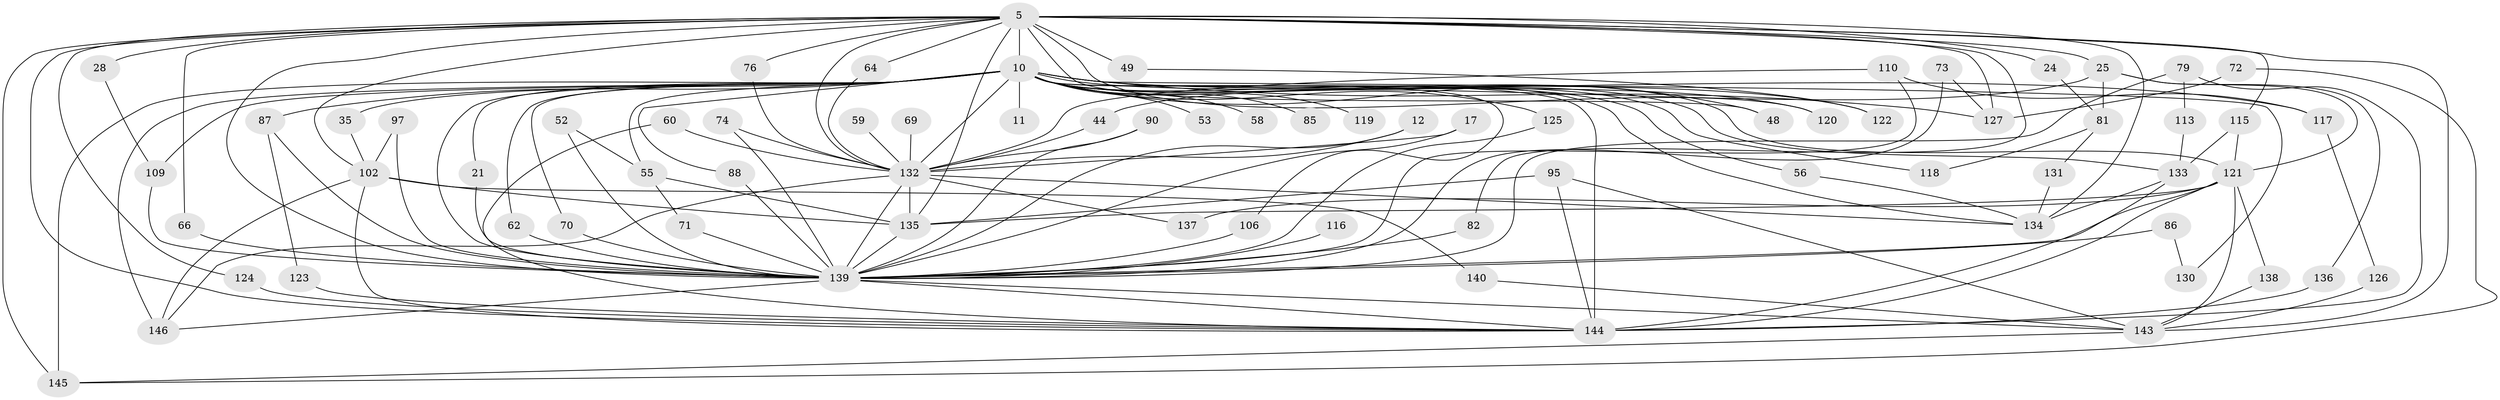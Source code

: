 // original degree distribution, {25: 0.02054794520547945, 28: 0.00684931506849315, 30: 0.00684931506849315, 22: 0.00684931506849315, 24: 0.00684931506849315, 16: 0.00684931506849315, 21: 0.00684931506849315, 29: 0.00684931506849315, 2: 0.5684931506849316, 3: 0.15753424657534246, 4: 0.1095890410958904, 5: 0.0273972602739726, 6: 0.02054794520547945, 8: 0.02054794520547945, 7: 0.0273972602739726}
// Generated by graph-tools (version 1.1) at 2025/45/03/09/25 04:45:03]
// undirected, 73 vertices, 146 edges
graph export_dot {
graph [start="1"]
  node [color=gray90,style=filled];
  5 [super="+3"];
  10 [super="+7+9"];
  11;
  12;
  17;
  21;
  24;
  25 [super="+16"];
  28;
  35;
  44;
  48;
  49;
  52;
  53;
  55 [super="+33"];
  56;
  58;
  59;
  60;
  62;
  64;
  66;
  69;
  70;
  71;
  72;
  73;
  74;
  76;
  79;
  81 [super="+26"];
  82;
  85 [super="+63"];
  86;
  87 [super="+13"];
  88;
  90;
  95 [super="+36"];
  97;
  102 [super="+34"];
  106 [super="+57"];
  109 [super="+20"];
  110 [super="+37"];
  113;
  115 [super="+99+111"];
  116;
  117 [super="+15"];
  118;
  119;
  120;
  121 [super="+54+80+41+89+104"];
  122 [super="+105"];
  123;
  124;
  125 [super="+45"];
  126;
  127 [super="+30"];
  130;
  131;
  132 [super="+6+27+103"];
  133 [super="+43+108"];
  134 [super="+107+61"];
  135 [super="+38+39+112"];
  136;
  137;
  138;
  139 [super="+77+8"];
  140;
  143 [super="+96+114"];
  144 [super="+50+51+65+68+98+142"];
  145 [super="+84+128"];
  146 [super="+129"];
  5 -- 10 [weight=8];
  5 -- 24 [weight=2];
  5 -- 25 [weight=3];
  5 -- 49 [weight=2];
  5 -- 66;
  5 -- 76;
  5 -- 82;
  5 -- 124;
  5 -- 139 [weight=5];
  5 -- 64;
  5 -- 144 [weight=4];
  5 -- 28;
  5 -- 102 [weight=2];
  5 -- 48;
  5 -- 120;
  5 -- 127;
  5 -- 143 [weight=2];
  5 -- 135 [weight=3];
  5 -- 145 [weight=2];
  5 -- 132 [weight=4];
  5 -- 115;
  5 -- 134 [weight=4];
  10 -- 11 [weight=2];
  10 -- 55 [weight=2];
  10 -- 70;
  10 -- 118;
  10 -- 119 [weight=2];
  10 -- 120;
  10 -- 85 [weight=3];
  10 -- 53;
  10 -- 122 [weight=2];
  10 -- 62;
  10 -- 117 [weight=3];
  10 -- 144 [weight=7];
  10 -- 125 [weight=2];
  10 -- 121 [weight=6];
  10 -- 145 [weight=2];
  10 -- 130;
  10 -- 132 [weight=11];
  10 -- 133 [weight=3];
  10 -- 21;
  10 -- 87 [weight=2];
  10 -- 88;
  10 -- 35;
  10 -- 106;
  10 -- 109;
  10 -- 48;
  10 -- 56;
  10 -- 58 [weight=2];
  10 -- 127 [weight=2];
  10 -- 139 [weight=9];
  10 -- 134;
  10 -- 146;
  12 -- 132;
  12 -- 139;
  17 -- 132;
  17 -- 139;
  21 -- 139;
  24 -- 81;
  25 -- 44;
  25 -- 81 [weight=2];
  25 -- 136;
  25 -- 121;
  28 -- 109;
  35 -- 102;
  44 -- 132;
  49 -- 122;
  52 -- 55;
  52 -- 139;
  55 -- 71;
  55 -- 135;
  56 -- 134;
  59 -- 132 [weight=2];
  60 -- 144;
  60 -- 132;
  62 -- 139;
  64 -- 132;
  66 -- 139;
  69 -- 132;
  70 -- 139;
  71 -- 139;
  72 -- 127;
  72 -- 145;
  73 -- 127;
  73 -- 139;
  74 -- 132;
  74 -- 139;
  76 -- 132;
  79 -- 113;
  79 -- 144;
  79 -- 139 [weight=2];
  81 -- 118;
  81 -- 131;
  82 -- 139;
  86 -- 130;
  86 -- 139 [weight=2];
  87 -- 123;
  87 -- 139;
  88 -- 139;
  90 -- 132;
  90 -- 139;
  95 -- 144;
  95 -- 143;
  95 -- 135;
  97 -- 102;
  97 -- 139;
  102 -- 135;
  102 -- 140;
  102 -- 144;
  102 -- 146;
  106 -- 139;
  109 -- 139 [weight=2];
  110 -- 117;
  110 -- 132;
  110 -- 139;
  113 -- 133;
  115 -- 133 [weight=2];
  115 -- 121 [weight=2];
  116 -- 139;
  117 -- 126;
  121 -- 138;
  121 -- 144;
  121 -- 139 [weight=3];
  121 -- 143;
  121 -- 137;
  121 -- 135;
  123 -- 144;
  124 -- 144;
  125 -- 139;
  126 -- 143;
  131 -- 134;
  132 -- 137;
  132 -- 139 [weight=4];
  132 -- 134;
  132 -- 135;
  132 -- 146;
  133 -- 134 [weight=2];
  133 -- 144;
  135 -- 139 [weight=3];
  136 -- 144;
  138 -- 143;
  139 -- 143 [weight=3];
  139 -- 144;
  139 -- 146;
  140 -- 143;
  143 -- 145;
}
